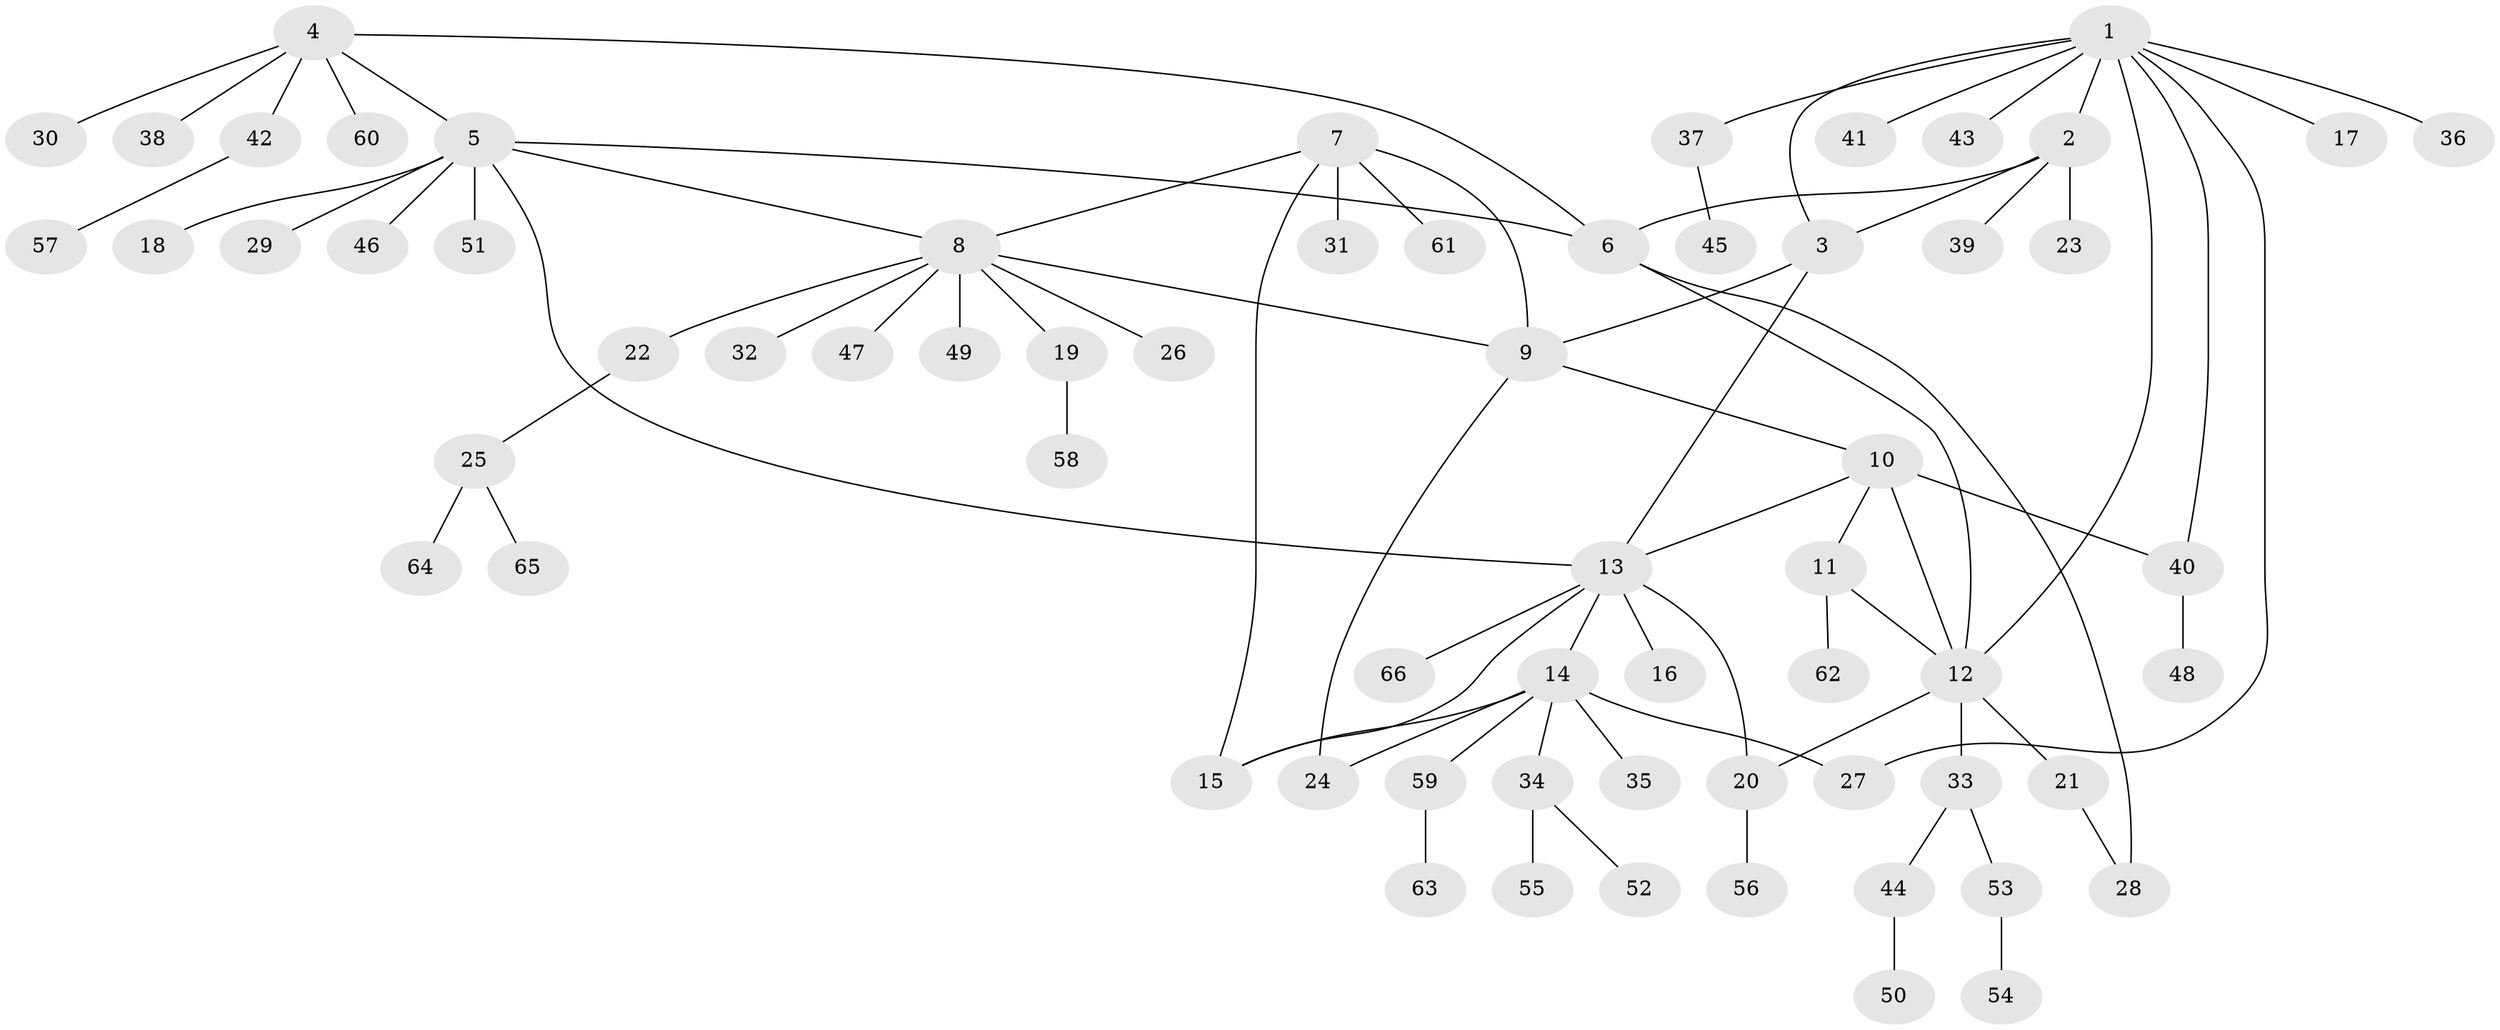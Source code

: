// coarse degree distribution, {12: 0.02127659574468085, 3: 0.06382978723404255, 5: 0.06382978723404255, 7: 0.02127659574468085, 4: 0.02127659574468085, 9: 0.0425531914893617, 1: 0.6170212765957447, 8: 0.02127659574468085, 6: 0.02127659574468085, 2: 0.10638297872340426}
// Generated by graph-tools (version 1.1) at 2025/24/03/03/25 07:24:11]
// undirected, 66 vertices, 81 edges
graph export_dot {
graph [start="1"]
  node [color=gray90,style=filled];
  1;
  2;
  3;
  4;
  5;
  6;
  7;
  8;
  9;
  10;
  11;
  12;
  13;
  14;
  15;
  16;
  17;
  18;
  19;
  20;
  21;
  22;
  23;
  24;
  25;
  26;
  27;
  28;
  29;
  30;
  31;
  32;
  33;
  34;
  35;
  36;
  37;
  38;
  39;
  40;
  41;
  42;
  43;
  44;
  45;
  46;
  47;
  48;
  49;
  50;
  51;
  52;
  53;
  54;
  55;
  56;
  57;
  58;
  59;
  60;
  61;
  62;
  63;
  64;
  65;
  66;
  1 -- 2;
  1 -- 3;
  1 -- 12;
  1 -- 17;
  1 -- 27;
  1 -- 36;
  1 -- 37;
  1 -- 40;
  1 -- 41;
  1 -- 43;
  2 -- 3;
  2 -- 6;
  2 -- 23;
  2 -- 39;
  3 -- 9;
  3 -- 13;
  4 -- 5;
  4 -- 6;
  4 -- 30;
  4 -- 38;
  4 -- 42;
  4 -- 60;
  5 -- 6;
  5 -- 8;
  5 -- 13;
  5 -- 18;
  5 -- 29;
  5 -- 46;
  5 -- 51;
  6 -- 12;
  6 -- 28;
  7 -- 8;
  7 -- 9;
  7 -- 15;
  7 -- 31;
  7 -- 61;
  8 -- 9;
  8 -- 19;
  8 -- 22;
  8 -- 26;
  8 -- 32;
  8 -- 47;
  8 -- 49;
  9 -- 10;
  9 -- 24;
  10 -- 11;
  10 -- 12;
  10 -- 13;
  10 -- 40;
  11 -- 12;
  11 -- 62;
  12 -- 20;
  12 -- 21;
  12 -- 33;
  13 -- 14;
  13 -- 15;
  13 -- 16;
  13 -- 20;
  13 -- 66;
  14 -- 15;
  14 -- 24;
  14 -- 27;
  14 -- 34;
  14 -- 35;
  14 -- 59;
  19 -- 58;
  20 -- 56;
  21 -- 28;
  22 -- 25;
  25 -- 64;
  25 -- 65;
  33 -- 44;
  33 -- 53;
  34 -- 52;
  34 -- 55;
  37 -- 45;
  40 -- 48;
  42 -- 57;
  44 -- 50;
  53 -- 54;
  59 -- 63;
}
